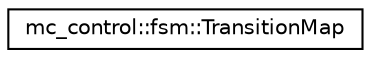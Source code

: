 digraph "Graphical Class Hierarchy"
{
 // INTERACTIVE_SVG=YES
  edge [fontname="Helvetica",fontsize="10",labelfontname="Helvetica",labelfontsize="10"];
  node [fontname="Helvetica",fontsize="10",shape=record];
  rankdir="LR";
  Node0 [label="mc_control::fsm::TransitionMap",height=0.2,width=0.4,color="black", fillcolor="white", style="filled",URL="$structmc__control_1_1fsm_1_1TransitionMap.html"];
}
